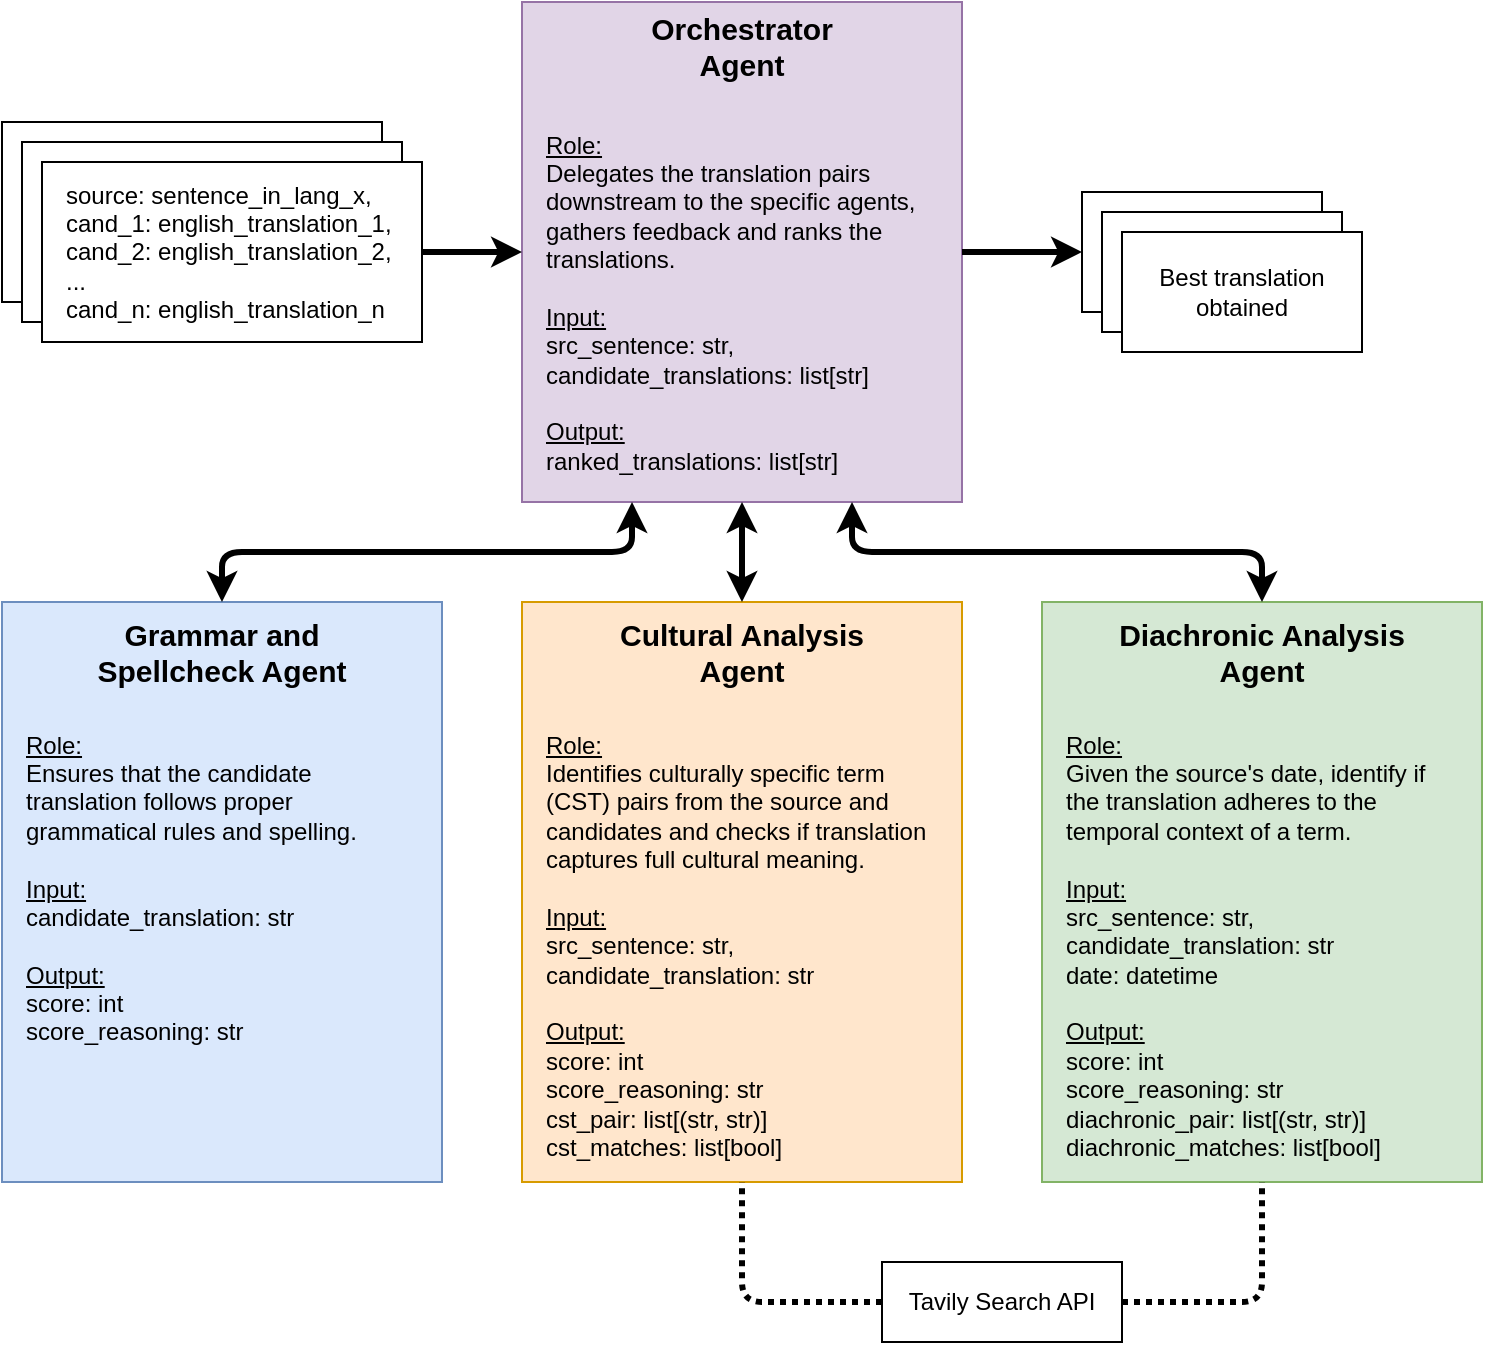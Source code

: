 <mxfile scale="3" border="0">
    <diagram id="AVvKSvSjIw2pfHn7HyiM" name="Page-1">
        <mxGraphModel dx="1477" dy="968" grid="1" gridSize="10" guides="1" tooltips="1" connect="1" arrows="1" fold="1" page="1" pageScale="1" pageWidth="827" pageHeight="1169" math="0" shadow="0">
            <root>
                <mxCell id="0"/>
                <mxCell id="1" parent="0"/>
                <mxCell id="2" value="&lt;div&gt;&lt;span style=&quot;background-color: transparent;&quot;&gt;source: sentence_in_lang_x,&lt;/span&gt;&lt;/div&gt;&lt;div&gt;&lt;font color=&quot;#000000&quot;&gt;cand_1: english_translation_1,&lt;/font&gt;&lt;/div&gt;&lt;div&gt;&lt;font color=&quot;#000000&quot;&gt;cand_2: english_translation_2,&lt;/font&gt;&lt;/div&gt;&lt;div&gt;&lt;font color=&quot;#000000&quot;&gt;...&lt;/font&gt;&lt;/div&gt;&lt;div&gt;&lt;font color=&quot;#000000&quot;&gt;cand_n: english_translation_n&lt;/font&gt;&lt;/div&gt;" style="rounded=0;whiteSpace=wrap;html=1;align=left;labelPosition=center;verticalLabelPosition=middle;verticalAlign=middle;spacingLeft=10;" vertex="1" parent="1">
                    <mxGeometry x="20" y="270" width="190" height="90" as="geometry"/>
                </mxCell>
                <mxCell id="5" value="Best translation obtained" style="rounded=0;whiteSpace=wrap;html=1;" vertex="1" parent="1">
                    <mxGeometry x="560" y="305" width="120" height="60" as="geometry"/>
                </mxCell>
                <mxCell id="6" value="Tavily Search API" style="rounded=0;whiteSpace=wrap;html=1;" vertex="1" parent="1">
                    <mxGeometry x="460" y="840" width="120" height="40" as="geometry"/>
                </mxCell>
                <mxCell id="20" value="" style="group;fillColor=#dae8fc;strokeColor=#6c8ebf;" vertex="1" connectable="0" parent="1">
                    <mxGeometry x="20" y="510" width="220" height="290" as="geometry"/>
                </mxCell>
                <mxCell id="7" value="&lt;div style=&quot;&quot;&gt;&lt;br&gt;&lt;/div&gt;&lt;div style=&quot;&quot;&gt;&lt;br&gt;&lt;/div&gt;&lt;div style=&quot;&quot;&gt;&lt;br&gt;&lt;/div&gt;&lt;div style=&quot;&quot;&gt;&lt;font style=&quot;color: rgb(0, 0, 0);&quot;&gt;&lt;u&gt;&lt;br&gt;&lt;/u&gt;&lt;/font&gt;&lt;/div&gt;&lt;div style=&quot;&quot;&gt;&lt;font style=&quot;color: rgb(0, 0, 0);&quot;&gt;&lt;u&gt;Role:&lt;/u&gt;&lt;/font&gt;&lt;/div&gt;&lt;div style=&quot;&quot;&gt;Ensures that the candidate translation follows proper grammatical rules and spelling.&lt;/div&gt;&lt;div style=&quot;&quot;&gt;&lt;font style=&quot;color: rgb(0, 0, 0);&quot;&gt;&lt;u&gt;&lt;br&gt;&lt;/u&gt;&lt;/font&gt;&lt;/div&gt;&lt;div style=&quot;&quot;&gt;&lt;font style=&quot;color: rgb(0, 0, 0);&quot;&gt;&lt;u&gt;Input:&lt;/u&gt;&lt;/font&gt;&lt;/div&gt;&lt;div style=&quot;&quot;&gt;&lt;font style=&quot;color: rgb(0, 0, 0);&quot;&gt;candidate_translation: str&lt;/font&gt;&lt;/div&gt;&lt;div style=&quot;&quot;&gt;&lt;font style=&quot;color: rgb(0, 0, 0);&quot;&gt;&lt;br&gt;&lt;/font&gt;&lt;/div&gt;&lt;div style=&quot;&quot;&gt;&lt;font style=&quot;color: rgb(0, 0, 0);&quot;&gt;&lt;u&gt;Output:&lt;/u&gt;&lt;/font&gt;&lt;/div&gt;&lt;div style=&quot;&quot;&gt;&lt;font style=&quot;color: rgb(0, 0, 0);&quot;&gt;score: int&lt;br&gt;&lt;/font&gt;&lt;/div&gt;&lt;div style=&quot;&quot;&gt;&lt;font style=&quot;color: rgb(0, 0, 0);&quot;&gt;score_reasoning: str&lt;/font&gt;&lt;/div&gt;&lt;div&gt;&lt;br&gt;&lt;/div&gt;" style="rounded=0;whiteSpace=wrap;html=1;align=left;spacingLeft=10;verticalAlign=top;spacingRight=10;fillColor=#dae8fc;strokeColor=#6c8ebf;" vertex="1" parent="20">
                    <mxGeometry width="220" height="290" as="geometry"/>
                </mxCell>
                <mxCell id="12" value="Grammar and Spellcheck Agent" style="text;html=1;align=center;verticalAlign=middle;whiteSpace=wrap;rounded=0;fontSize=15;fontStyle=1" vertex="1" parent="20">
                    <mxGeometry x="20" y="10" width="180" height="30" as="geometry"/>
                </mxCell>
                <mxCell id="21" value="" style="group;fillColor=#ffe6cc;strokeColor=#d79b00;" vertex="1" connectable="0" parent="1">
                    <mxGeometry x="280" y="510" width="220" height="290" as="geometry"/>
                </mxCell>
                <mxCell id="10" value="&lt;div style=&quot;text-align: center;&quot;&gt;&lt;br&gt;&lt;/div&gt;&lt;div style=&quot;text-align: center;&quot;&gt;&lt;br&gt;&lt;/div&gt;&lt;div style=&quot;&quot;&gt;&lt;font color=&quot;#000000&quot;&gt;&lt;u&gt;&lt;br&gt;&lt;/u&gt;&lt;/font&gt;&lt;/div&gt;&lt;div style=&quot;&quot;&gt;&lt;font color=&quot;#000000&quot;&gt;&lt;u&gt;&lt;br&gt;&lt;/u&gt;&lt;/font&gt;&lt;/div&gt;&lt;div style=&quot;&quot;&gt;&lt;u style=&quot;background-color: transparent;&quot;&gt;Role:&lt;/u&gt;&lt;/div&gt;&lt;div style=&quot;&quot;&gt;Identifies culturally specific term (CST) pairs from the source and candidates and checks if translation captures full cultural meaning.&lt;/div&gt;&lt;div&gt;&lt;font style=&quot;color: rgb(0, 0, 0);&quot;&gt;&lt;u&gt;&lt;br&gt;&lt;/u&gt;&lt;/font&gt;&lt;/div&gt;&lt;div&gt;&lt;font style=&quot;color: rgb(0, 0, 0);&quot;&gt;&lt;u&gt;Input:&lt;/u&gt;&lt;br&gt;&lt;/font&gt;&lt;/div&gt;&lt;div&gt;&lt;span style=&quot;background-color: transparent;&quot;&gt;src_sentence: str, &lt;/span&gt;&lt;span style=&quot;background-color: transparent;&quot;&gt;candidate_translation: str&lt;/span&gt;&lt;/div&gt;&lt;div&gt;&lt;font style=&quot;color: rgb(0, 0, 0);&quot;&gt;&lt;br&gt;&lt;/font&gt;&lt;/div&gt;&lt;div&gt;&lt;font style=&quot;color: rgb(0, 0, 0);&quot;&gt;&lt;u&gt;Output:&lt;/u&gt;&lt;/font&gt;&lt;/div&gt;&lt;div&gt;&lt;font style=&quot;color: rgb(0, 0, 0);&quot;&gt;score: int&lt;br&gt;&lt;/font&gt;&lt;/div&gt;&lt;div&gt;&lt;font style=&quot;color: rgb(0, 0, 0);&quot;&gt;score_reasoning: str&amp;nbsp;&lt;br&gt;&lt;/font&gt;&lt;/div&gt;&lt;div&gt;&lt;font style=&quot;color: rgb(0, 0, 0);&quot;&gt;cst_pair: list[(str, str)]&lt;/font&gt;&lt;/div&gt;&lt;div&gt;&lt;font color=&quot;#000000&quot;&gt;cst_matches: list[bool]&lt;/font&gt;&lt;/div&gt;" style="rounded=0;whiteSpace=wrap;html=1;align=left;spacingLeft=10;verticalAlign=top;spacingRight=10;fillColor=#ffe6cc;strokeColor=#d79b00;" vertex="1" parent="21">
                    <mxGeometry width="220" height="290" as="geometry"/>
                </mxCell>
                <mxCell id="15" value="Cultural Analysis&lt;br&gt;Agent" style="text;html=1;align=center;verticalAlign=middle;whiteSpace=wrap;rounded=0;fontSize=15;fontStyle=1" vertex="1" parent="21">
                    <mxGeometry x="20" y="10" width="180" height="30" as="geometry"/>
                </mxCell>
                <mxCell id="22" value="" style="group" vertex="1" connectable="0" parent="1">
                    <mxGeometry x="540" y="510" width="220" height="290" as="geometry"/>
                </mxCell>
                <mxCell id="11" value="&lt;div style=&quot;text-align: center;&quot;&gt;&lt;br&gt;&lt;/div&gt;&lt;div style=&quot;text-align: center;&quot;&gt;&lt;br&gt;&lt;/div&gt;&lt;div style=&quot;text-align: center;&quot;&gt;&lt;br&gt;&lt;/div&gt;&lt;div style=&quot;&quot;&gt;&lt;font style=&quot;color: rgb(0, 0, 0);&quot;&gt;&lt;u&gt;&lt;br&gt;&lt;/u&gt;&lt;/font&gt;&lt;/div&gt;&lt;div style=&quot;&quot;&gt;&lt;font style=&quot;color: rgb(0, 0, 0);&quot;&gt;&lt;u&gt;Role:&lt;/u&gt;&lt;/font&gt;&lt;/div&gt;&lt;div style=&quot;&quot;&gt;Given the source&#39;s date, identify if the translation adheres to the temporal context of a term.&lt;/div&gt;&lt;div style=&quot;&quot;&gt;&lt;font style=&quot;color: rgb(0, 0, 0);&quot;&gt;&lt;br&gt;&lt;/font&gt;&lt;/div&gt;&lt;div&gt;&lt;font style=&quot;color: rgb(0, 0, 0);&quot;&gt;&lt;u&gt;Input:&lt;/u&gt;&lt;br&gt;&lt;/font&gt;&lt;/div&gt;&lt;div&gt;&lt;span style=&quot;background-color: transparent;&quot;&gt;src_sentence: str,&amp;nbsp;&lt;/span&gt;&lt;/div&gt;&lt;div&gt;&lt;span style=&quot;background-color: transparent;&quot;&gt;candidate_translation: str&lt;/span&gt;&lt;/div&gt;&lt;div&gt;date: datetime&lt;/div&gt;&lt;div&gt;&lt;font style=&quot;color: rgb(0, 0, 0);&quot;&gt;&lt;br&gt;&lt;/font&gt;&lt;/div&gt;&lt;div&gt;&lt;font style=&quot;color: rgb(0, 0, 0);&quot;&gt;&lt;u&gt;Output:&lt;/u&gt;&lt;/font&gt;&lt;/div&gt;&lt;div&gt;&lt;span style=&quot;background-color: transparent;&quot;&gt;score: int&lt;/span&gt;&lt;/div&gt;&lt;div&gt;&lt;font style=&quot;color: rgb(0, 0, 0);&quot;&gt;score_reasoning: str&lt;/font&gt;&lt;/div&gt;&lt;div&gt;&lt;font style=&quot;color: rgb(0, 0, 0);&quot;&gt;diachronic_pair: list[(str, str)]&lt;/font&gt;&lt;/div&gt;&lt;div&gt;&lt;font style=&quot;color: rgb(0, 0, 0);&quot;&gt;diachronic_matches: list[bool]&lt;/font&gt;&lt;/div&gt;&lt;div&gt;&lt;font style=&quot;color: rgb(0, 0, 0);&quot;&gt;&lt;br&gt;&lt;/font&gt;&lt;/div&gt;" style="rounded=0;whiteSpace=wrap;html=1;align=left;spacingLeft=10;verticalAlign=top;spacingRight=10;fillColor=#d5e8d4;strokeColor=#82b366;" vertex="1" parent="22">
                    <mxGeometry width="220" height="290" as="geometry"/>
                </mxCell>
                <mxCell id="16" value="Diachronic Analysis&lt;div&gt;Agent&lt;/div&gt;" style="text;html=1;align=center;verticalAlign=middle;whiteSpace=wrap;rounded=0;fontSize=15;fontStyle=1" vertex="1" parent="22">
                    <mxGeometry x="20" y="10" width="180" height="30" as="geometry"/>
                </mxCell>
                <mxCell id="23" value="" style="group;fillColor=#e1d5e7;strokeColor=#9673a6;" vertex="1" connectable="0" parent="1">
                    <mxGeometry x="280" y="210" width="220" height="250" as="geometry"/>
                </mxCell>
                <mxCell id="18" value="&lt;div style=&quot;text-align: center;&quot;&gt;&lt;br&gt;&lt;/div&gt;&lt;div style=&quot;text-align: center;&quot;&gt;&lt;br&gt;&lt;/div&gt;&lt;div style=&quot;&quot;&gt;&lt;font color=&quot;#000000&quot;&gt;&lt;u&gt;&lt;br&gt;&lt;/u&gt;&lt;/font&gt;&lt;/div&gt;&lt;div style=&quot;&quot;&gt;&lt;font color=&quot;#000000&quot;&gt;&lt;u&gt;&lt;br&gt;&lt;/u&gt;&lt;/font&gt;&lt;/div&gt;&lt;div style=&quot;&quot;&gt;&lt;u style=&quot;background-color: transparent;&quot;&gt;Role:&lt;/u&gt;&lt;/div&gt;&lt;div style=&quot;&quot;&gt;Delegates the translation pairs downstream to the specific agents, gathers feedback and ranks the translations.&lt;/div&gt;&lt;div&gt;&lt;font style=&quot;color: rgb(0, 0, 0);&quot;&gt;&lt;u&gt;&lt;br&gt;&lt;/u&gt;&lt;/font&gt;&lt;/div&gt;&lt;div&gt;&lt;font style=&quot;color: rgb(0, 0, 0);&quot;&gt;&lt;u&gt;Input:&lt;/u&gt;&lt;br&gt;&lt;/font&gt;&lt;/div&gt;&lt;div&gt;&lt;span style=&quot;background-color: transparent;&quot;&gt;src_sentence: str, &lt;/span&gt;&lt;span style=&quot;background-color: transparent;&quot;&gt;candidate_translations: list[str]&lt;/span&gt;&lt;/div&gt;&lt;div&gt;&lt;font style=&quot;color: rgb(0, 0, 0);&quot;&gt;&lt;br&gt;&lt;/font&gt;&lt;/div&gt;&lt;div&gt;&lt;font style=&quot;color: rgb(0, 0, 0);&quot;&gt;&lt;u&gt;Output:&lt;/u&gt;&lt;/font&gt;&lt;/div&gt;&lt;div&gt;&lt;font color=&quot;#000000&quot;&gt;ranked_translations: list[str]&lt;/font&gt;&lt;/div&gt;" style="rounded=0;whiteSpace=wrap;html=1;align=left;spacingLeft=10;verticalAlign=top;spacingRight=10;fillColor=#e1d5e7;strokeColor=#9673a6;" vertex="1" parent="23">
                    <mxGeometry width="220" height="250" as="geometry"/>
                </mxCell>
                <mxCell id="19" value="Orchestrator&lt;br&gt;Agent" style="text;html=1;align=center;verticalAlign=middle;whiteSpace=wrap;rounded=0;fontSize=15;fontStyle=1" vertex="1" parent="23">
                    <mxGeometry x="20" y="8.621" width="180" height="25.862" as="geometry"/>
                </mxCell>
                <mxCell id="24" value="" style="endArrow=classic;html=1;exitX=1;exitY=0.5;exitDx=0;exitDy=0;entryX=0;entryY=0.5;entryDx=0;entryDy=0;strokeWidth=3;" edge="1" parent="1" source="34" target="18">
                    <mxGeometry width="50" height="50" relative="1" as="geometry">
                        <mxPoint x="490" y="600" as="sourcePoint"/>
                        <mxPoint x="540" y="550" as="targetPoint"/>
                    </mxGeometry>
                </mxCell>
                <mxCell id="26" value="" style="endArrow=classic;startArrow=classic;html=1;entryX=0.25;entryY=1;entryDx=0;entryDy=0;exitX=0.5;exitY=0;exitDx=0;exitDy=0;edgeStyle=orthogonalEdgeStyle;strokeWidth=3;" edge="1" parent="1" source="7" target="18">
                    <mxGeometry width="50" height="50" relative="1" as="geometry">
                        <mxPoint x="490" y="560" as="sourcePoint"/>
                        <mxPoint x="540" y="510" as="targetPoint"/>
                    </mxGeometry>
                </mxCell>
                <mxCell id="27" value="" style="endArrow=classic;startArrow=classic;html=1;entryX=0.5;entryY=1;entryDx=0;entryDy=0;exitX=0.5;exitY=0;exitDx=0;exitDy=0;strokeWidth=3;" edge="1" parent="1" source="10" target="18">
                    <mxGeometry width="50" height="50" relative="1" as="geometry">
                        <mxPoint x="490" y="560" as="sourcePoint"/>
                        <mxPoint x="540" y="510" as="targetPoint"/>
                    </mxGeometry>
                </mxCell>
                <mxCell id="28" value="" style="endArrow=classic;startArrow=classic;html=1;entryX=0.75;entryY=1;entryDx=0;entryDy=0;exitX=0.5;exitY=0;exitDx=0;exitDy=0;edgeStyle=orthogonalEdgeStyle;strokeWidth=3;" edge="1" parent="1" source="11" target="18">
                    <mxGeometry width="50" height="50" relative="1" as="geometry">
                        <mxPoint x="490" y="410" as="sourcePoint"/>
                        <mxPoint x="540" y="360" as="targetPoint"/>
                    </mxGeometry>
                </mxCell>
                <mxCell id="29" value="" style="endArrow=classic;html=1;exitX=1;exitY=0.5;exitDx=0;exitDy=0;entryX=0;entryY=0.5;entryDx=0;entryDy=0;strokeWidth=3;" edge="1" parent="1" source="18" target="5">
                    <mxGeometry width="50" height="50" relative="1" as="geometry">
                        <mxPoint x="490" y="450" as="sourcePoint"/>
                        <mxPoint x="540" y="400" as="targetPoint"/>
                    </mxGeometry>
                </mxCell>
                <mxCell id="30" value="" style="endArrow=none;html=1;entryX=0.5;entryY=1;entryDx=0;entryDy=0;exitX=0;exitY=0.5;exitDx=0;exitDy=0;edgeStyle=orthogonalEdgeStyle;strokeWidth=3;dashed=1;dashPattern=1 1;" edge="1" parent="1" source="6" target="10">
                    <mxGeometry width="50" height="50" relative="1" as="geometry">
                        <mxPoint x="410" y="750" as="sourcePoint"/>
                        <mxPoint x="460" y="700" as="targetPoint"/>
                    </mxGeometry>
                </mxCell>
                <mxCell id="32" value="" style="endArrow=none;html=1;entryX=0.5;entryY=1;entryDx=0;entryDy=0;exitX=1;exitY=0.5;exitDx=0;exitDy=0;edgeStyle=orthogonalEdgeStyle;strokeWidth=3;dashed=1;dashPattern=1 1;" edge="1" parent="1" source="6" target="11">
                    <mxGeometry width="50" height="50" relative="1" as="geometry">
                        <mxPoint x="410" y="750" as="sourcePoint"/>
                        <mxPoint x="460" y="700" as="targetPoint"/>
                    </mxGeometry>
                </mxCell>
                <mxCell id="33" value="&lt;div&gt;&lt;span style=&quot;background-color: transparent;&quot;&gt;source: sentence_in_lang_x,&lt;/span&gt;&lt;/div&gt;&lt;div&gt;&lt;font color=&quot;#000000&quot;&gt;cand_1: english_translation_1,&lt;/font&gt;&lt;/div&gt;&lt;div&gt;&lt;font color=&quot;#000000&quot;&gt;cand_2: english_translation_2,&lt;/font&gt;&lt;/div&gt;&lt;div&gt;&lt;font color=&quot;#000000&quot;&gt;...&lt;/font&gt;&lt;/div&gt;&lt;div&gt;&lt;font color=&quot;#000000&quot;&gt;cand_n: english_translation_n&lt;/font&gt;&lt;/div&gt;" style="rounded=0;whiteSpace=wrap;html=1;align=left;labelPosition=center;verticalLabelPosition=middle;verticalAlign=middle;spacingLeft=10;" vertex="1" parent="1">
                    <mxGeometry x="30" y="280" width="190" height="90" as="geometry"/>
                </mxCell>
                <mxCell id="34" value="&lt;div&gt;&lt;span style=&quot;background-color: transparent;&quot;&gt;source: sentence_in_lang_x,&lt;/span&gt;&lt;/div&gt;&lt;div&gt;&lt;font color=&quot;#000000&quot;&gt;cand_1: english_translation_1,&lt;/font&gt;&lt;/div&gt;&lt;div&gt;&lt;font color=&quot;#000000&quot;&gt;cand_2: english_translation_2,&lt;/font&gt;&lt;/div&gt;&lt;div&gt;&lt;font color=&quot;#000000&quot;&gt;...&lt;/font&gt;&lt;/div&gt;&lt;div&gt;&lt;font color=&quot;#000000&quot;&gt;cand_n: english_translation_n&lt;/font&gt;&lt;/div&gt;" style="rounded=0;whiteSpace=wrap;html=1;align=left;labelPosition=center;verticalLabelPosition=middle;verticalAlign=middle;spacingLeft=10;" vertex="1" parent="1">
                    <mxGeometry x="40" y="290" width="190" height="90" as="geometry"/>
                </mxCell>
                <mxCell id="35" value="Best translation obtained" style="rounded=0;whiteSpace=wrap;html=1;" vertex="1" parent="1">
                    <mxGeometry x="570" y="315" width="120" height="60" as="geometry"/>
                </mxCell>
                <mxCell id="36" value="Best translation obtained" style="rounded=0;whiteSpace=wrap;html=1;" vertex="1" parent="1">
                    <mxGeometry x="580" y="325" width="120" height="60" as="geometry"/>
                </mxCell>
            </root>
        </mxGraphModel>
    </diagram>
</mxfile>